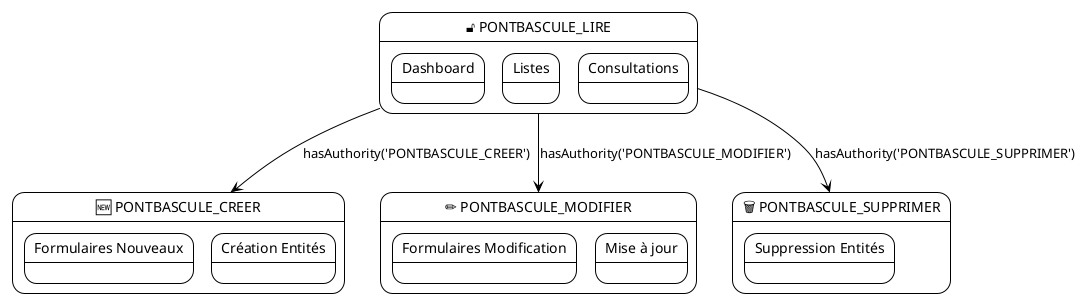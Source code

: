 @startuml Etats_Permissions_PontBascule
!theme plain

state "🔓 PONTBASCULE_LIRE" as LIRE {
  state "Dashboard" as dash
  state "Listes" as lists
  state "Consultations" as consult
}

state "🆕 PONTBASCULE_CREER" as CREER {
  state "Formulaires Nouveaux" as newForms
  state "Création Entités" as create
}

state "✏️ PONTBASCULE_MODIFIER" as MODIFIER {
  state "Formulaires Modification" as editForms
  state "Mise à jour" as update
}

state "🗑️ PONTBASCULE_SUPPRIMER" as SUPPRIMER {
  state "Suppression Entités" as delete
}

LIRE --> CREER : hasAuthority('PONTBASCULE_CREER')
LIRE --> MODIFIER : hasAuthority('PONTBASCULE_MODIFIER') 
LIRE --> SUPPRIMER : hasAuthority('PONTBASCULE_SUPPRIMER')

@enduml